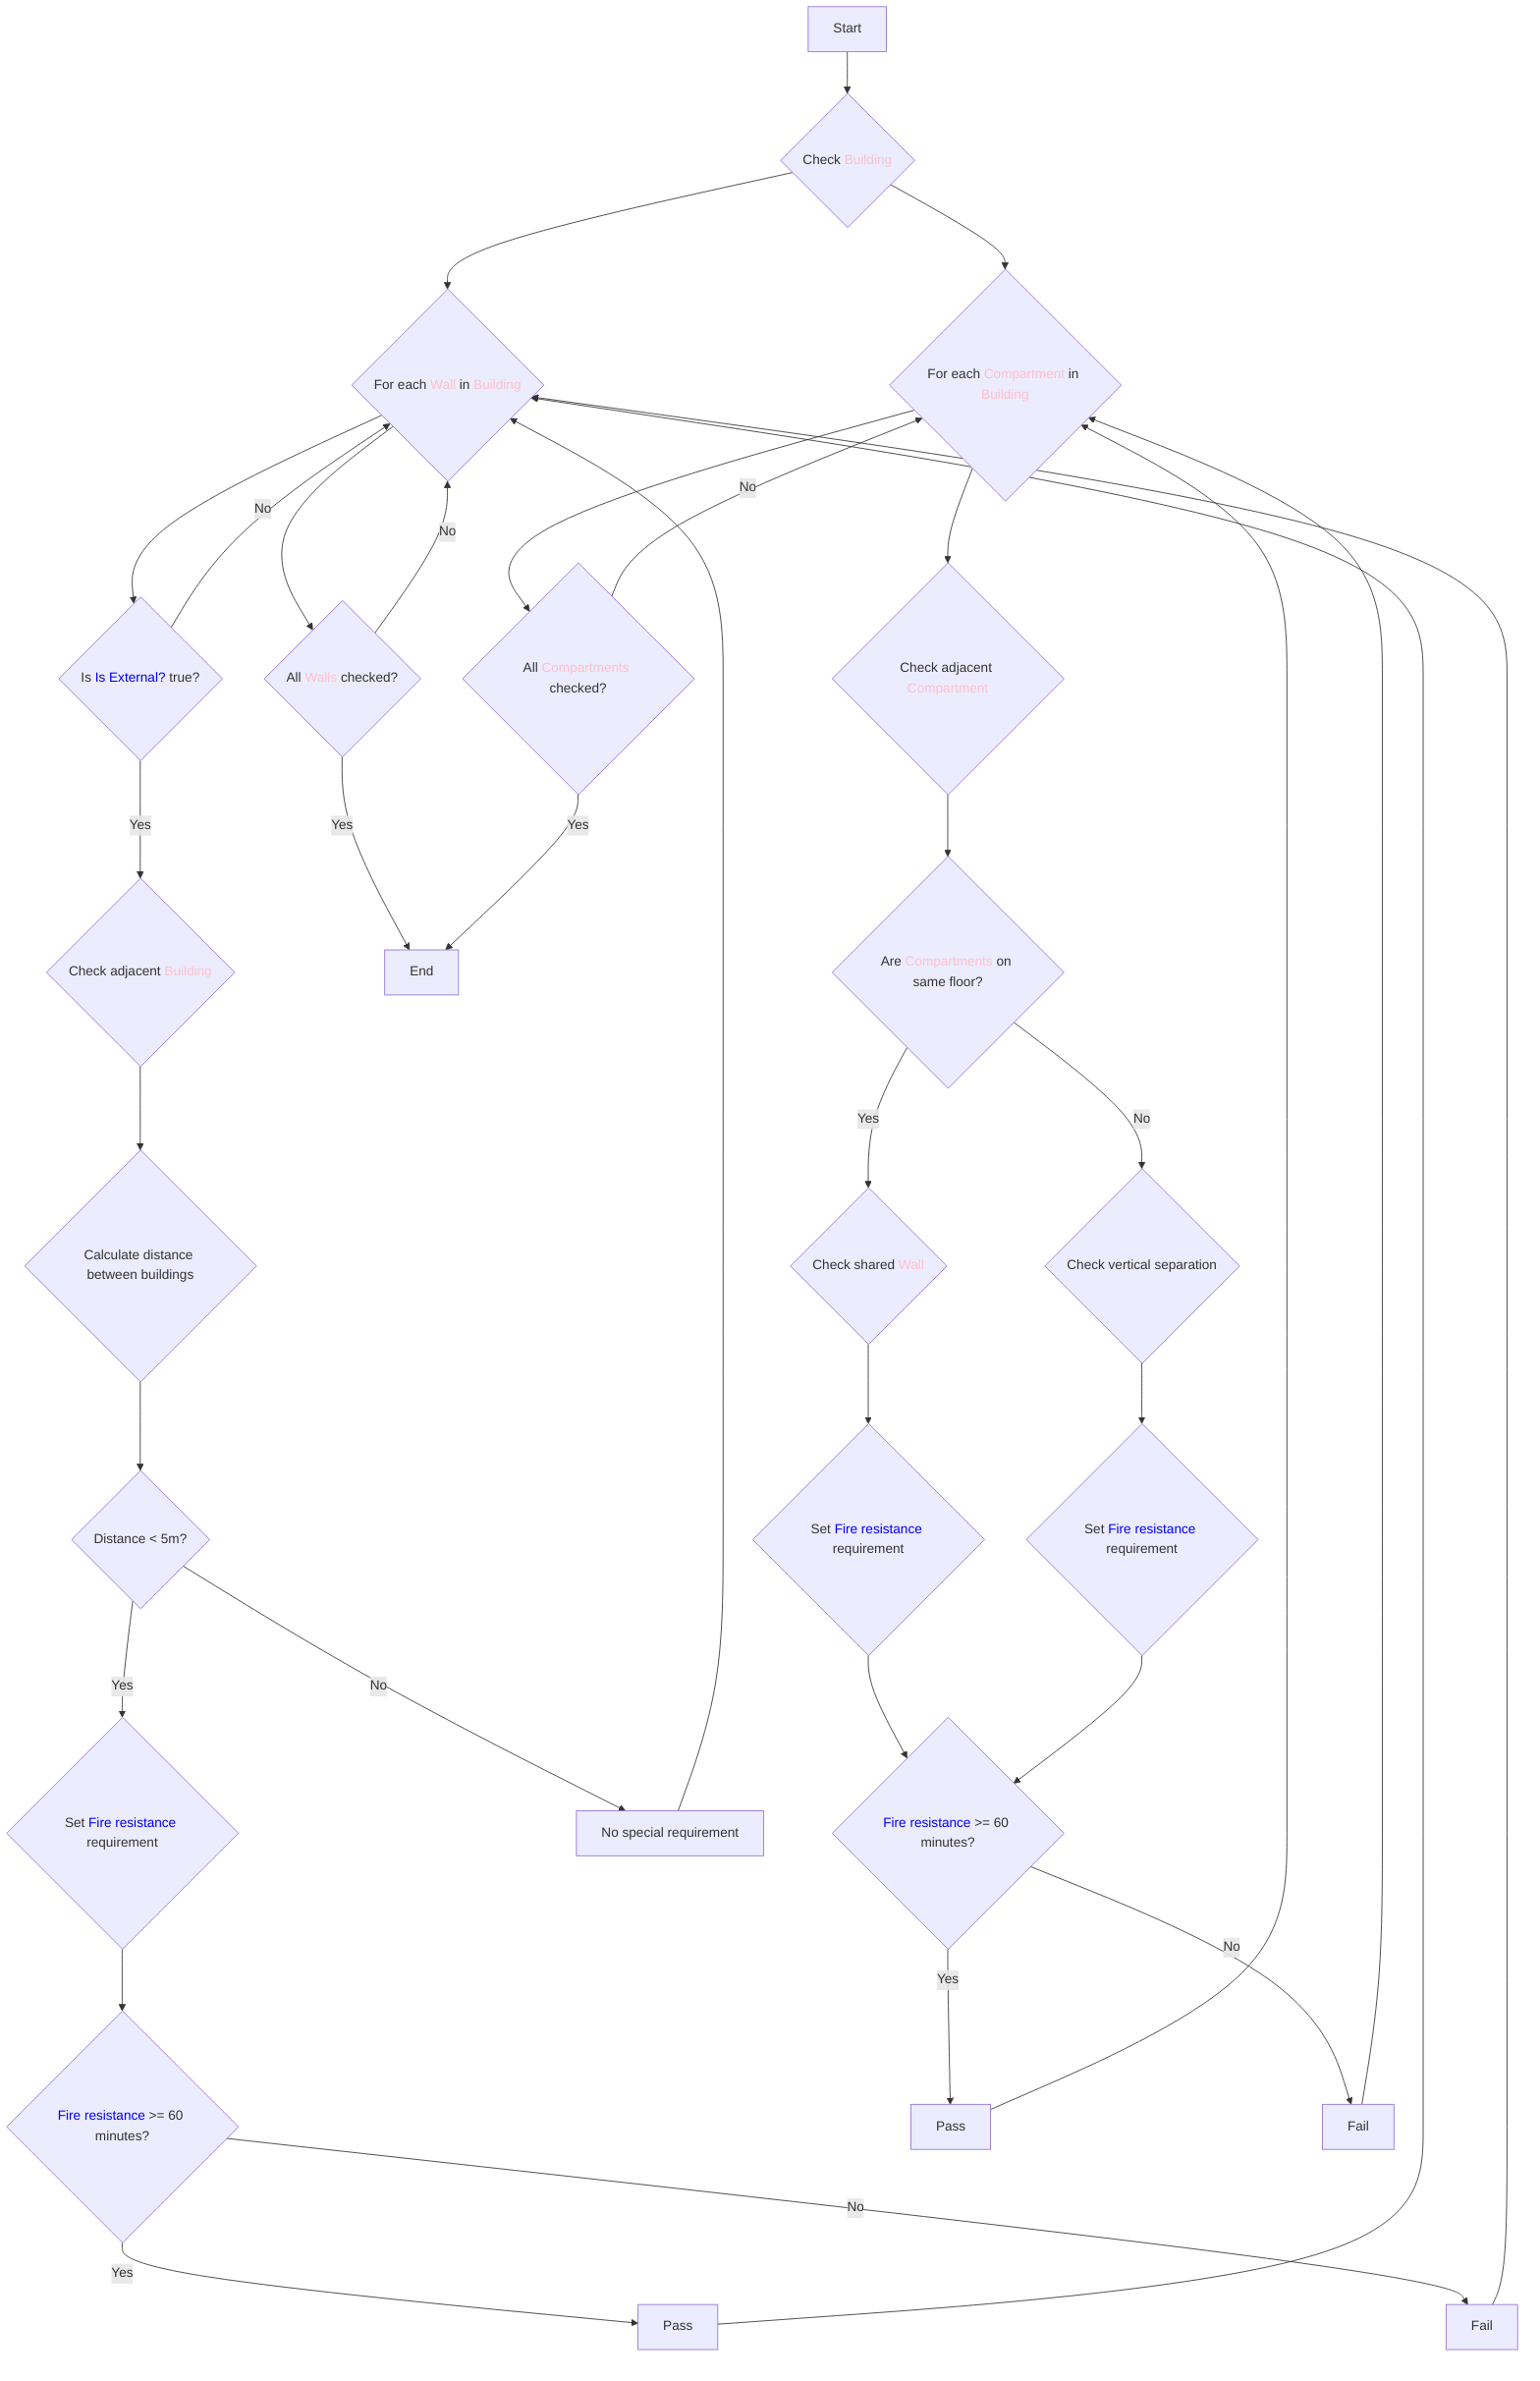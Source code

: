 graph TD
    A[Start] --> B{Check <font color='pink'>Building</font>}
    B --> C{For each <font color='pink'>Wall</font> in <font color='pink'>Building</font>}
    C --> D{Is <font color='blue'>Is External?</font> true?}
    D -->|Yes| E{Check adjacent <font color='pink'>Building</font>}
    D -->|No| C
    E --> F{Calculate distance between buildings}
    F --> G{Distance < 5m?}
    G -->|Yes| H{Set <font color='blue'>Fire resistance</font> requirement}
    G -->|No| I[No special requirement]
    H --> J{<font color='blue'>Fire resistance</font> >= 60 minutes?}
    J -->|Yes| K[Pass]
    J -->|No| L[Fail]
    I --> C
    K --> C
    L --> C
    C --> M{All <font color='pink'>Walls</font> checked?}
    M -->|Yes| N[End]
    M -->|No| C
    B --> O{For each <font color='pink'>Compartment</font> in <font color='pink'>Building</font>}
    O --> P{Check adjacent <font color='pink'>Compartment</font>}
    P --> Q{Are <font color='pink'>Compartments</font> on same floor?}
    Q -->|Yes| R{Check shared <font color='pink'>Wall</font>}
    Q -->|No| S{Check vertical separation}
    R --> T{Set <font color='blue'>Fire resistance</font> requirement}
    S --> U{Set <font color='blue'>Fire resistance</font> requirement}
    T --> V{<font color='blue'>Fire resistance</font> >= 60 minutes?}
    U --> V
    V -->|Yes| W[Pass]
    V -->|No| X[Fail]
    W --> O
    X --> O
    O --> Y{All <font color='pink'>Compartments</font> checked?}
    Y -->|Yes| N
    Y -->|No| O